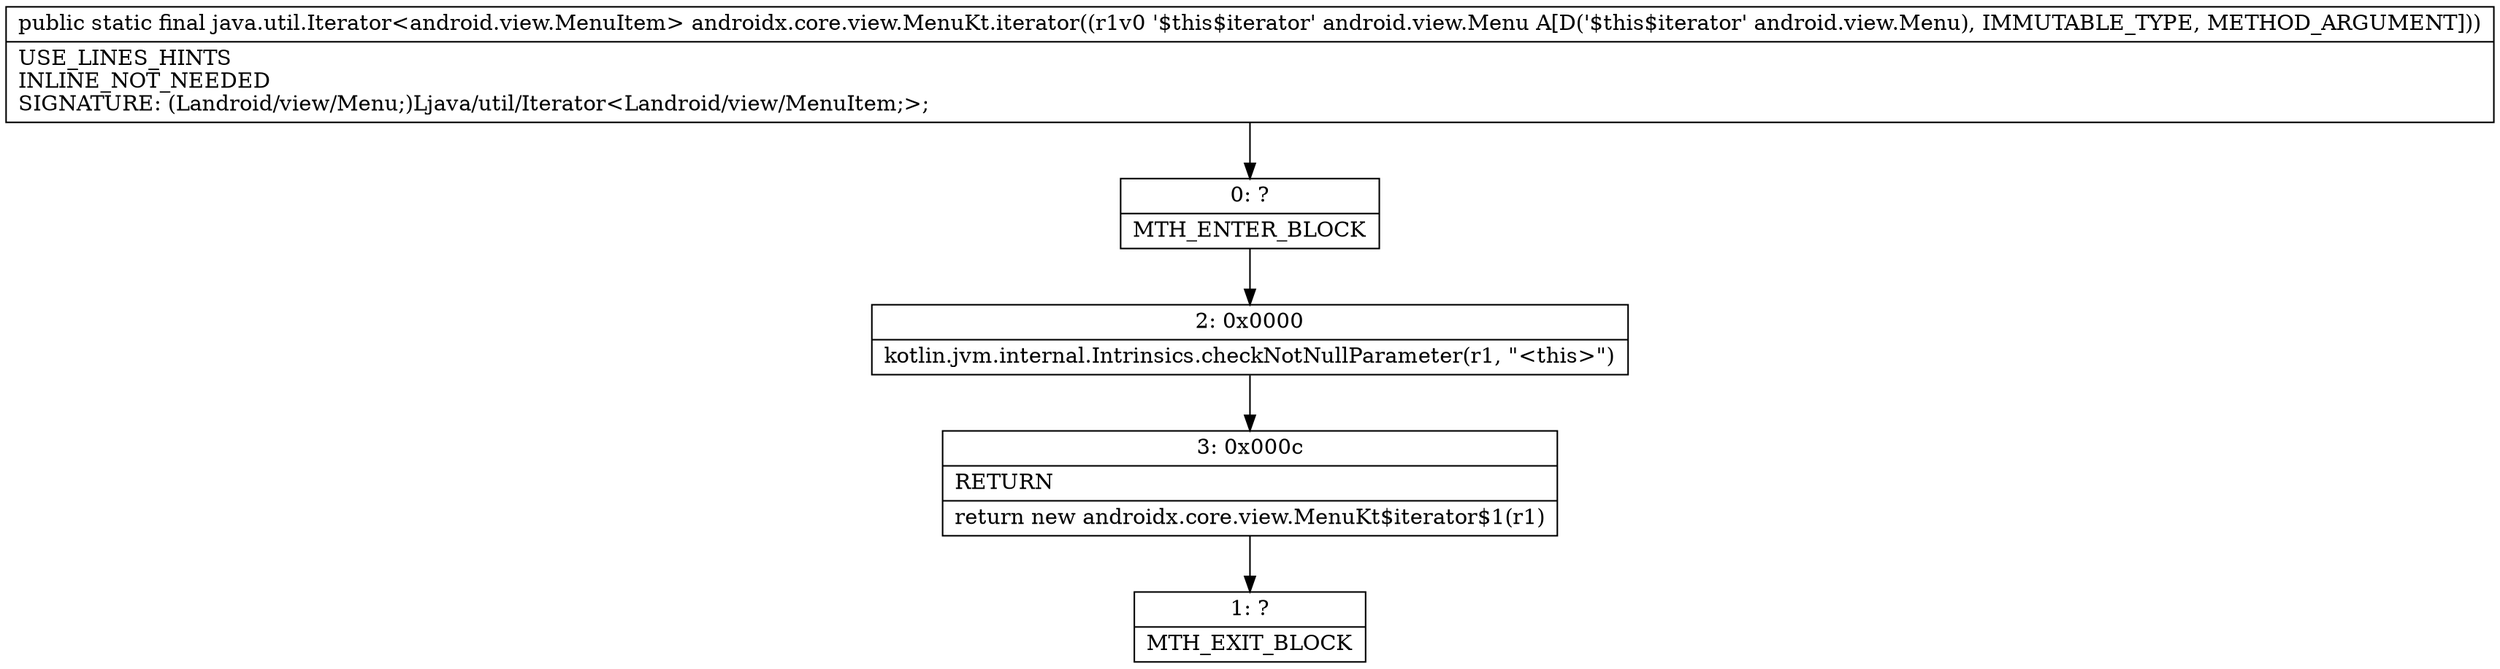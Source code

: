 digraph "CFG forandroidx.core.view.MenuKt.iterator(Landroid\/view\/Menu;)Ljava\/util\/Iterator;" {
Node_0 [shape=record,label="{0\:\ ?|MTH_ENTER_BLOCK\l}"];
Node_2 [shape=record,label="{2\:\ 0x0000|kotlin.jvm.internal.Intrinsics.checkNotNullParameter(r1, \"\<this\>\")\l}"];
Node_3 [shape=record,label="{3\:\ 0x000c|RETURN\l|return new androidx.core.view.MenuKt$iterator$1(r1)\l}"];
Node_1 [shape=record,label="{1\:\ ?|MTH_EXIT_BLOCK\l}"];
MethodNode[shape=record,label="{public static final java.util.Iterator\<android.view.MenuItem\> androidx.core.view.MenuKt.iterator((r1v0 '$this$iterator' android.view.Menu A[D('$this$iterator' android.view.Menu), IMMUTABLE_TYPE, METHOD_ARGUMENT]))  | USE_LINES_HINTS\lINLINE_NOT_NEEDED\lSIGNATURE: (Landroid\/view\/Menu;)Ljava\/util\/Iterator\<Landroid\/view\/MenuItem;\>;\l}"];
MethodNode -> Node_0;Node_0 -> Node_2;
Node_2 -> Node_3;
Node_3 -> Node_1;
}

